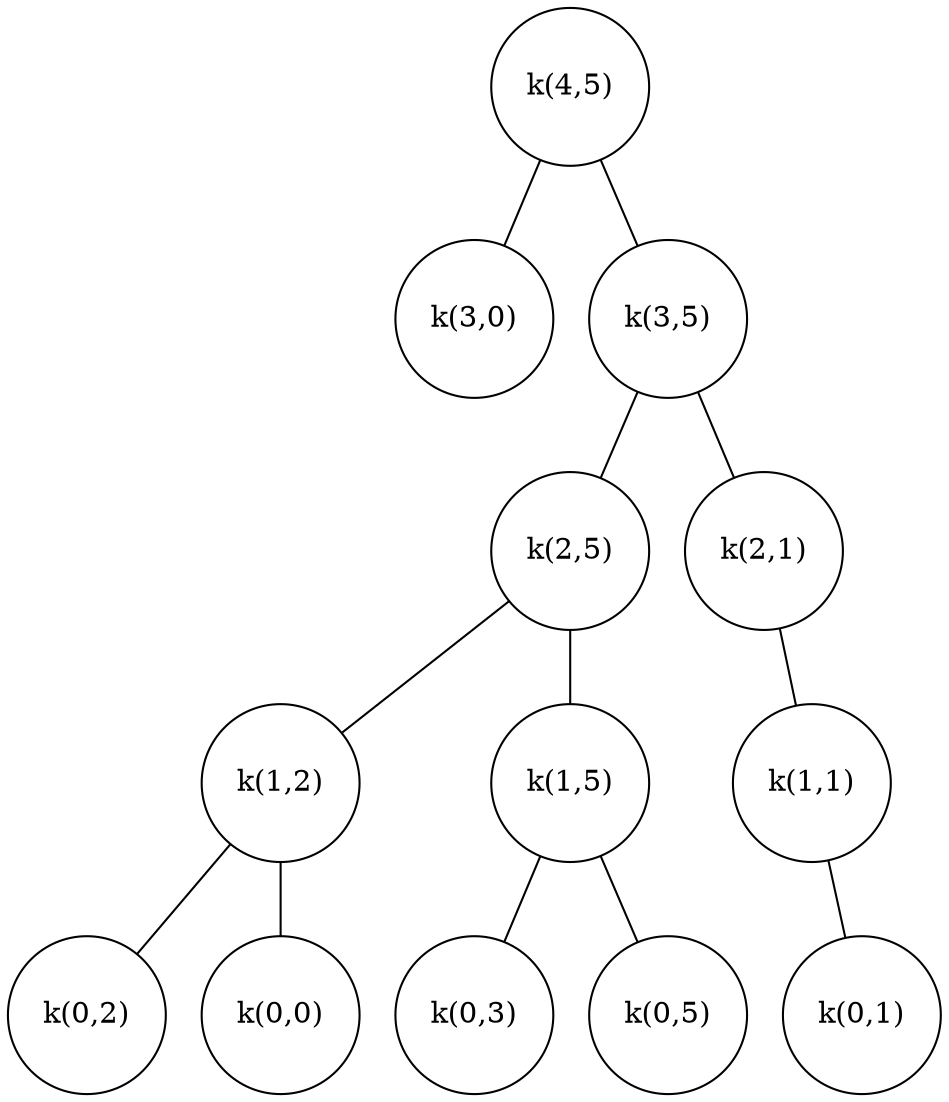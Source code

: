 graph {
node [shape=circle]    n0c3 [label="k(0,3)"]
    n0c1 [label="k(0,1)"]
    n2c5 [label="k(2,5)"]
    n0c2 [label="k(0,2)"]
    n0c0 [label="k(0,0)"]
    n1c2 [label="k(1,2)"]
    n4c5 [label="k(4,5)"]
    n3c0 [label="k(3,0)"]
    n1c1 [label="k(1,1)"]
    n0c5 [label="k(0,5)"]
    n2c1 [label="k(2,1)"]
    n3c5 [label="k(3,5)"]
    n1c5 [label="k(1,5)"]
    n4c5 -- n3c5
    n3c5 -- n2c5
    n2c5 -- n1c5
    n1c5 -- n0c5
    n1c5 -- n0c3
    n2c5 -- n1c2
    n1c2 -- n0c2
    n1c2 -- n0c0
    n3c5 -- n2c1
    n2c1 -- n1c1
    n1c1 -- n0c1
    n4c5 -- n3c0
}
